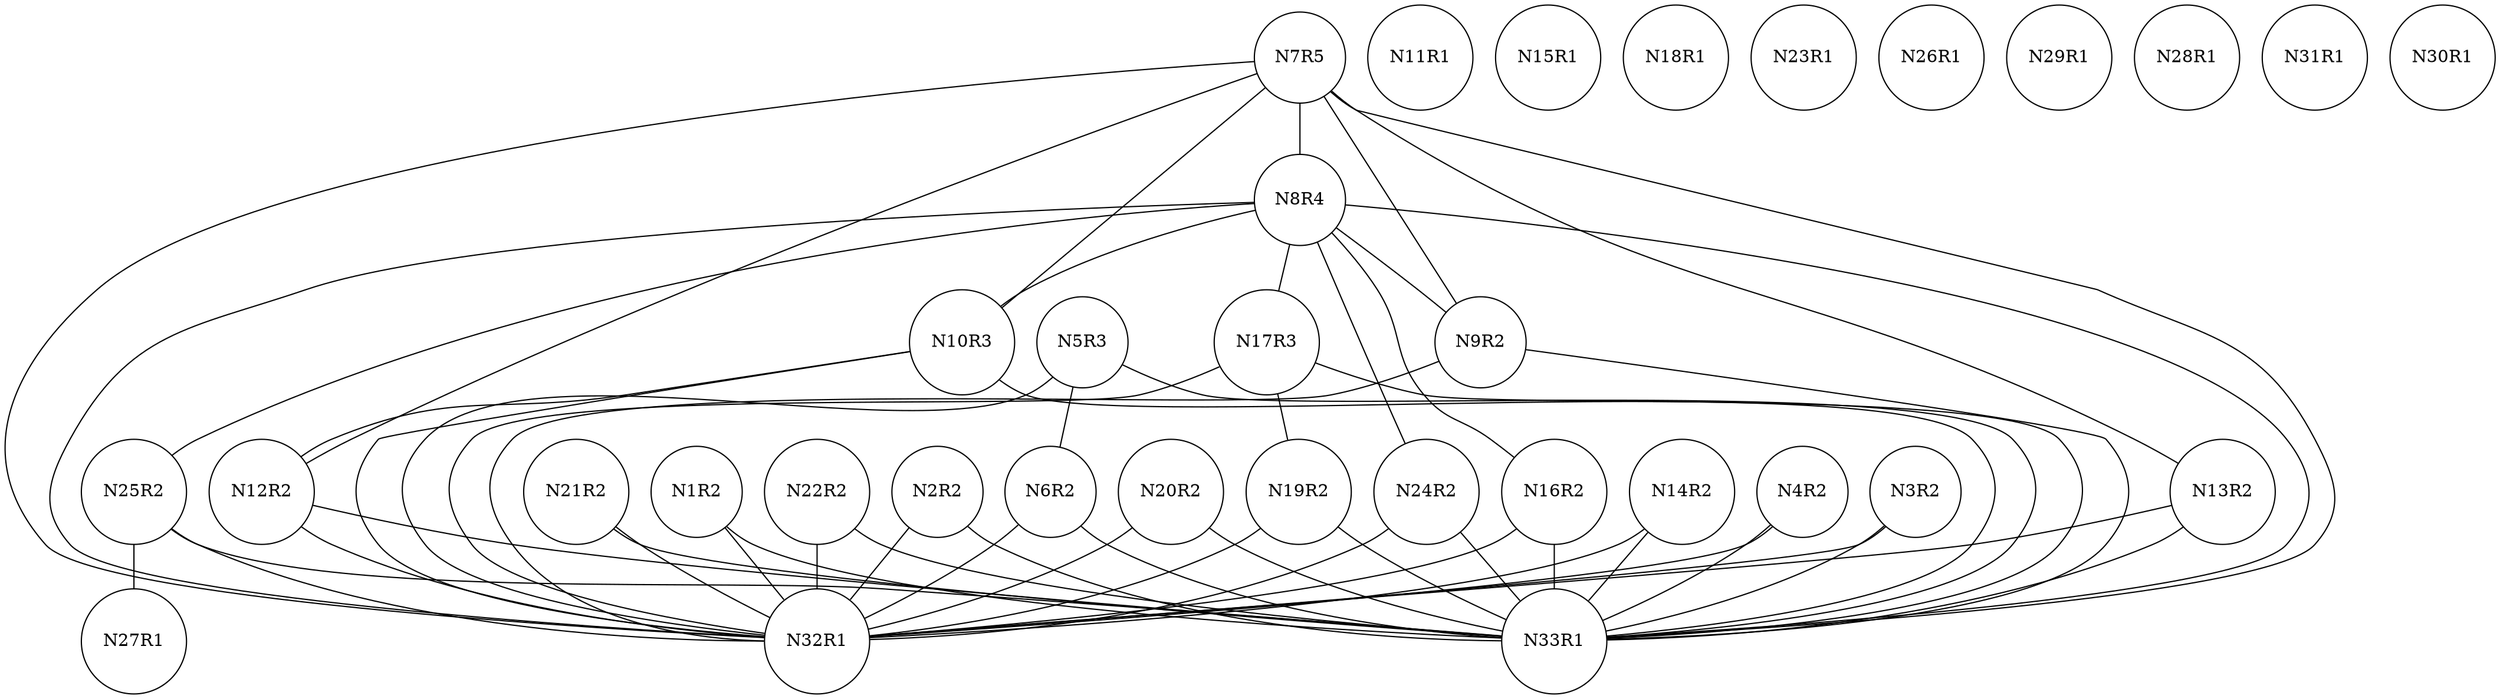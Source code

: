 graph ig {
    node [shape = circle];
    N1R2;
    N2R2;
    N3R2;
    N4R2;
    N5R3;
    N6R2;
    N7R5;
    N8R4;
    N9R2;
    N10R3;
    N11R1;
    N12R2;
    N13R2;
    N14R2;
    N15R1;
    N17R3;
    N16R2;
    N19R2;
    N18R1;
    N21R2;
    N20R2;
    N23R1;
    N22R2;
    N25R2;
    N24R2;
    N27R1;
    N26R1;
    N29R1;
    N28R1;
    N31R1;
    N30R1;
    N32R1;
    N33R1;
    N1R2 -- N32R1;
    N1R2 -- N33R1;
    N2R2 -- N32R1;
    N2R2 -- N33R1;
    N3R2 -- N32R1;
    N3R2 -- N33R1;
    N4R2 -- N32R1;
    N4R2 -- N33R1;
    N5R3 -- N6R2;
    N5R3 -- N32R1;
    N5R3 -- N33R1;
    N6R2 -- N32R1;
    N6R2 -- N33R1;
    N7R5 -- N13R2;
    N7R5 -- N12R2;
    N7R5 -- N8R4;
    N7R5 -- N10R3;
    N7R5 -- N9R2;
    N7R5 -- N32R1;
    N7R5 -- N33R1;
    N8R4 -- N25R2;
    N8R4 -- N32R1;
    N8R4 -- N24R2;
    N8R4 -- N33R1;
    N8R4 -- N17R3;
    N8R4 -- N16R2;
    N8R4 -- N10R3;
    N8R4 -- N9R2;
    N9R2 -- N32R1;
    N9R2 -- N33R1;
    N10R3 -- N12R2;
    N10R3 -- N32R1;
    N10R3 -- N33R1;
    N12R2 -- N32R1;
    N12R2 -- N33R1;
    N13R2 -- N32R1;
    N13R2 -- N33R1;
    N14R2 -- N32R1;
    N14R2 -- N33R1;
    N17R3 -- N19R2;
    N17R3 -- N32R1;
    N17R3 -- N33R1;
    N16R2 -- N32R1;
    N16R2 -- N33R1;
    N19R2 -- N32R1;
    N19R2 -- N33R1;
    N21R2 -- N32R1;
    N21R2 -- N33R1;
    N20R2 -- N32R1;
    N20R2 -- N33R1;
    N22R2 -- N32R1;
    N22R2 -- N33R1;
    N25R2 -- N27R1;
    N25R2 -- N32R1;
    N25R2 -- N33R1;
    N24R2 -- N32R1;
    N24R2 -- N33R1;
}

